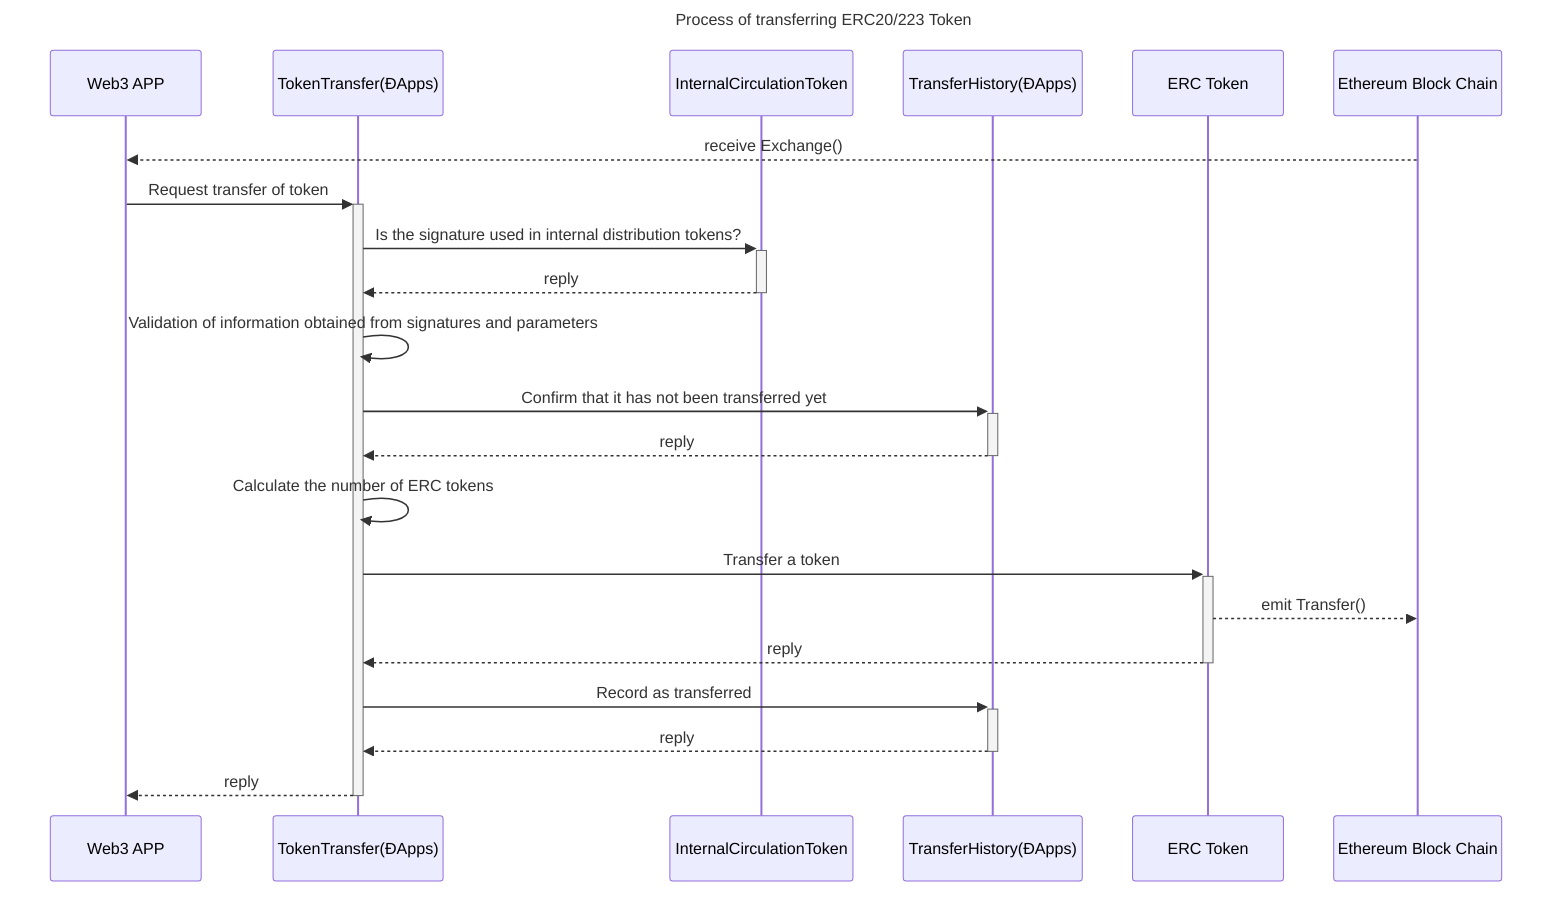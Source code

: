 sequenceDiagram
Title: Process of transferring ERC20/223 Token
participant Web3 AS Web3 APP
participant TransferDapps AS TokenTransfer(ÐApps)
participant PointToken AS InternalCirculationToken
participant HistoryDapps AS TransferHistory(ÐApps)
participant ERCToken AS ERC Token
participant BlockChain AS Ethereum Block Chain

BlockChain-->>Web3: receive Exchange()

Web3->>+TransferDapps: Request transfer of token

    TransferDapps->>+PointToken: Is the signature used in internal distribution tokens?
    PointToken-->>-TransferDapps: reply

    TransferDapps->>TransferDapps: Validation of information obtained from signatures and parameters

    TransferDapps->>+HistoryDapps: Confirm that it has not been transferred yet
    HistoryDapps-->>-TransferDapps: reply

    TransferDapps->>TransferDapps: Calculate the number of ERC tokens

    TransferDapps->>+ERCToken: Transfer a token
    ERCToken-->>BlockChain: emit Transfer()
    ERCToken-->>-TransferDapps: reply

    TransferDapps->>+HistoryDapps: Record as transferred
    HistoryDapps-->>-TransferDapps: reply

TransferDapps-->>-Web3: reply